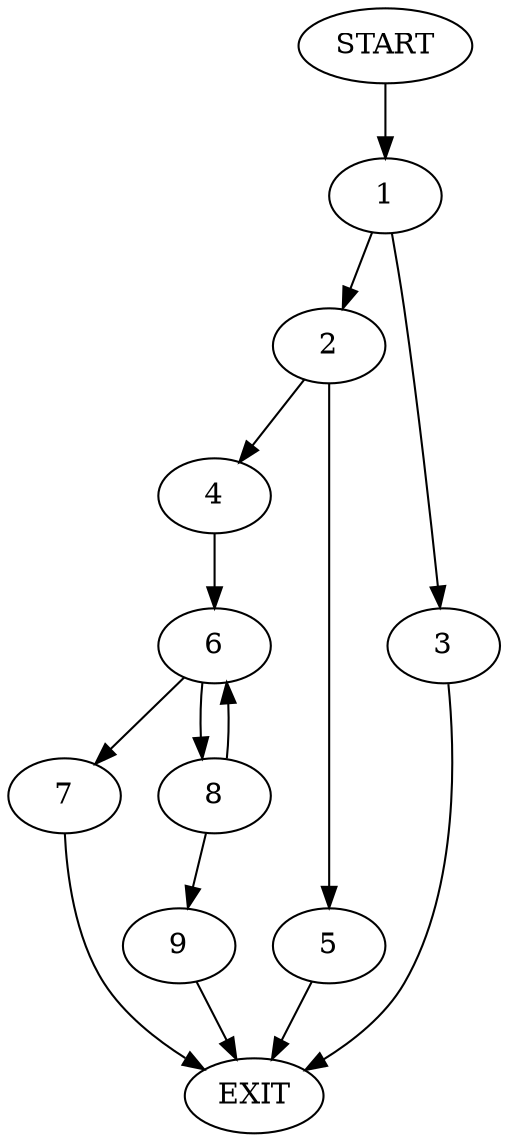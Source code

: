 digraph {
0 [label="START"]
10 [label="EXIT"]
0 -> 1
1 -> 2
1 -> 3
3 -> 10
2 -> 4
2 -> 5
5 -> 10
4 -> 6
6 -> 7
6 -> 8
8 -> 9
8 -> 6
7 -> 10
9 -> 10
}
